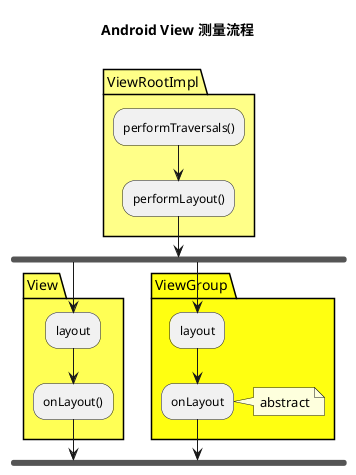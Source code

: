 @startuml

title
Android View 测量流程

end title

package ViewRootImpl #ff8 {
:performTraversals();
:performLayout();
}
fork
package View #ff5 {
:layout;
:onLayout();
}
fork again
package ViewGroup #ff1 {
:layout;
:onLayout;
note right: abstract
}
fork end


@enduml